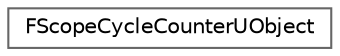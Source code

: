 digraph "Graphical Class Hierarchy"
{
 // INTERACTIVE_SVG=YES
 // LATEX_PDF_SIZE
  bgcolor="transparent";
  edge [fontname=Helvetica,fontsize=10,labelfontname=Helvetica,labelfontsize=10];
  node [fontname=Helvetica,fontsize=10,shape=box,height=0.2,width=0.4];
  rankdir="LR";
  Node0 [id="Node000000",label="FScopeCycleCounterUObject",height=0.2,width=0.4,color="grey40", fillcolor="white", style="filled",URL="$d8/d4d/classFScopeCycleCounterUObject.html",tooltip=" "];
}
